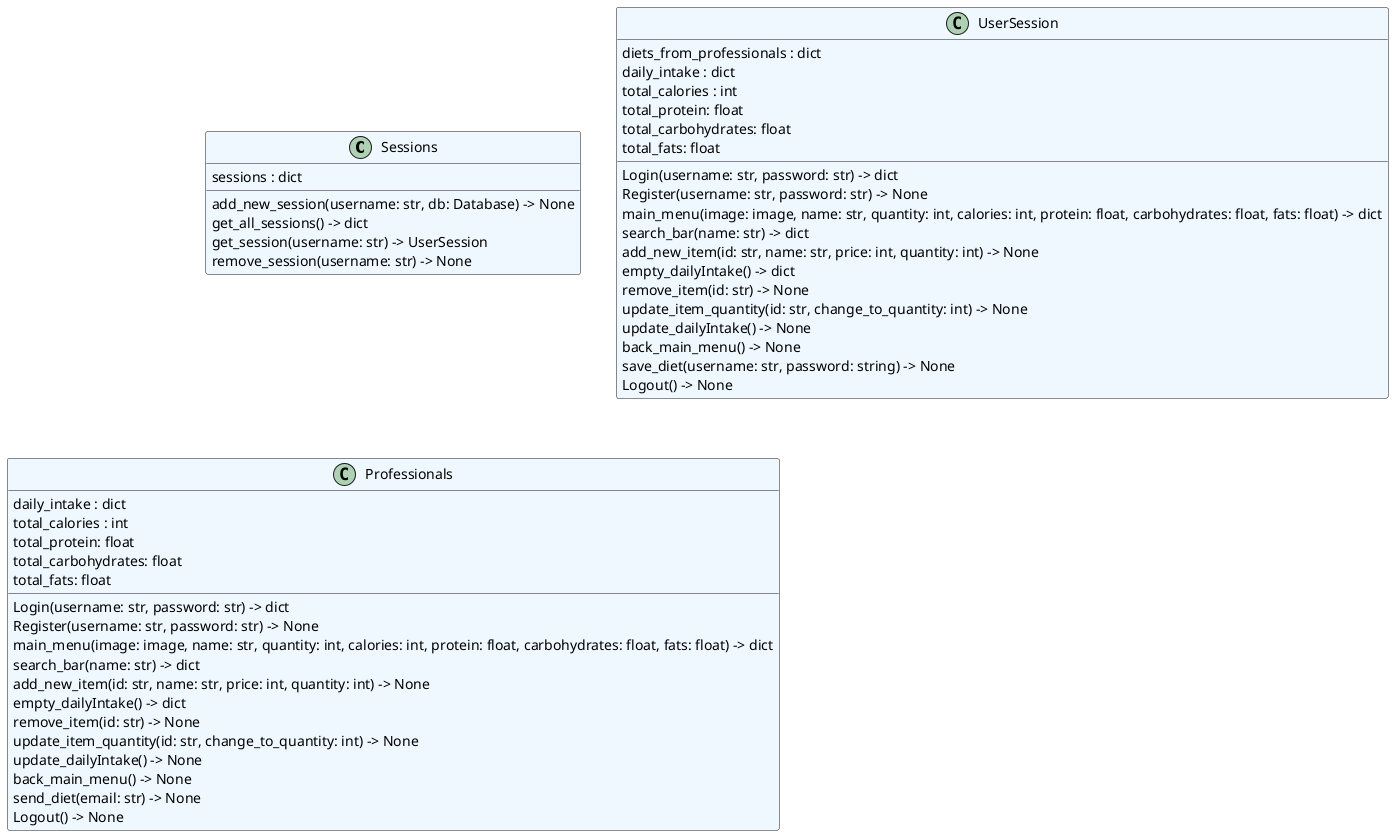 @startuml classes
set namespaceSeparator none
class "Sessions" as core.session.Sessions #aliceblue {
  sessions : dict
  add_new_session(username: str, db: Database) -> None
  get_all_sessions() -> dict
  get_session(username: str) -> UserSession
  remove_session(username: str) -> None
}

class "UserSession" as core.session.UserSession #aliceblue {
  Login(username: str, password: str) -> dict
  Register(username: str, password: str) -> None
  diets_from_professionals : dict
  main_menu(image: image, name: str, quantity: int, calories: int, protein: float, carbohydrates: float, fats: float) -> dict
  search_bar(name: str) -> dict 
  daily_intake : dict
  total_calories : int
  total_protein: float
  total_carbohydrates: float
  total_fats: float
  add_new_item(id: str, name: str, price: int, quantity: int) -> None
  empty_dailyIntake() -> dict
  remove_item(id: str) -> None
  update_item_quantity(id: str, change_to_quantity: int) -> None
  update_dailyIntake() -> None
  back_main_menu() -> None
  save_diet(username: str, password: string) -> None
  Logout() -> None
}

class "Professionals" as core.session.ProfessionalSession #aliceblue {
  Login(username: str, password: str) -> dict
  Register(username: str, password: str) -> None
  main_menu(image: image, name: str, quantity: int, calories: int, protein: float, carbohydrates: float, fats: float) -> dict
  search_bar(name: str) -> dict 
  daily_intake : dict
  total_calories : int
  total_protein: float
  total_carbohydrates: float
  total_fats: float
  add_new_item(id: str, name: str, price: int, quantity: int) -> None
  empty_dailyIntake() -> dict
  remove_item(id: str) -> None
  update_item_quantity(id: str, change_to_quantity: int) -> None
  update_dailyIntake() -> None
  back_main_menu() -> None
  send_diet(email: str) -> None
  Logout() -> None
}
@enduml
